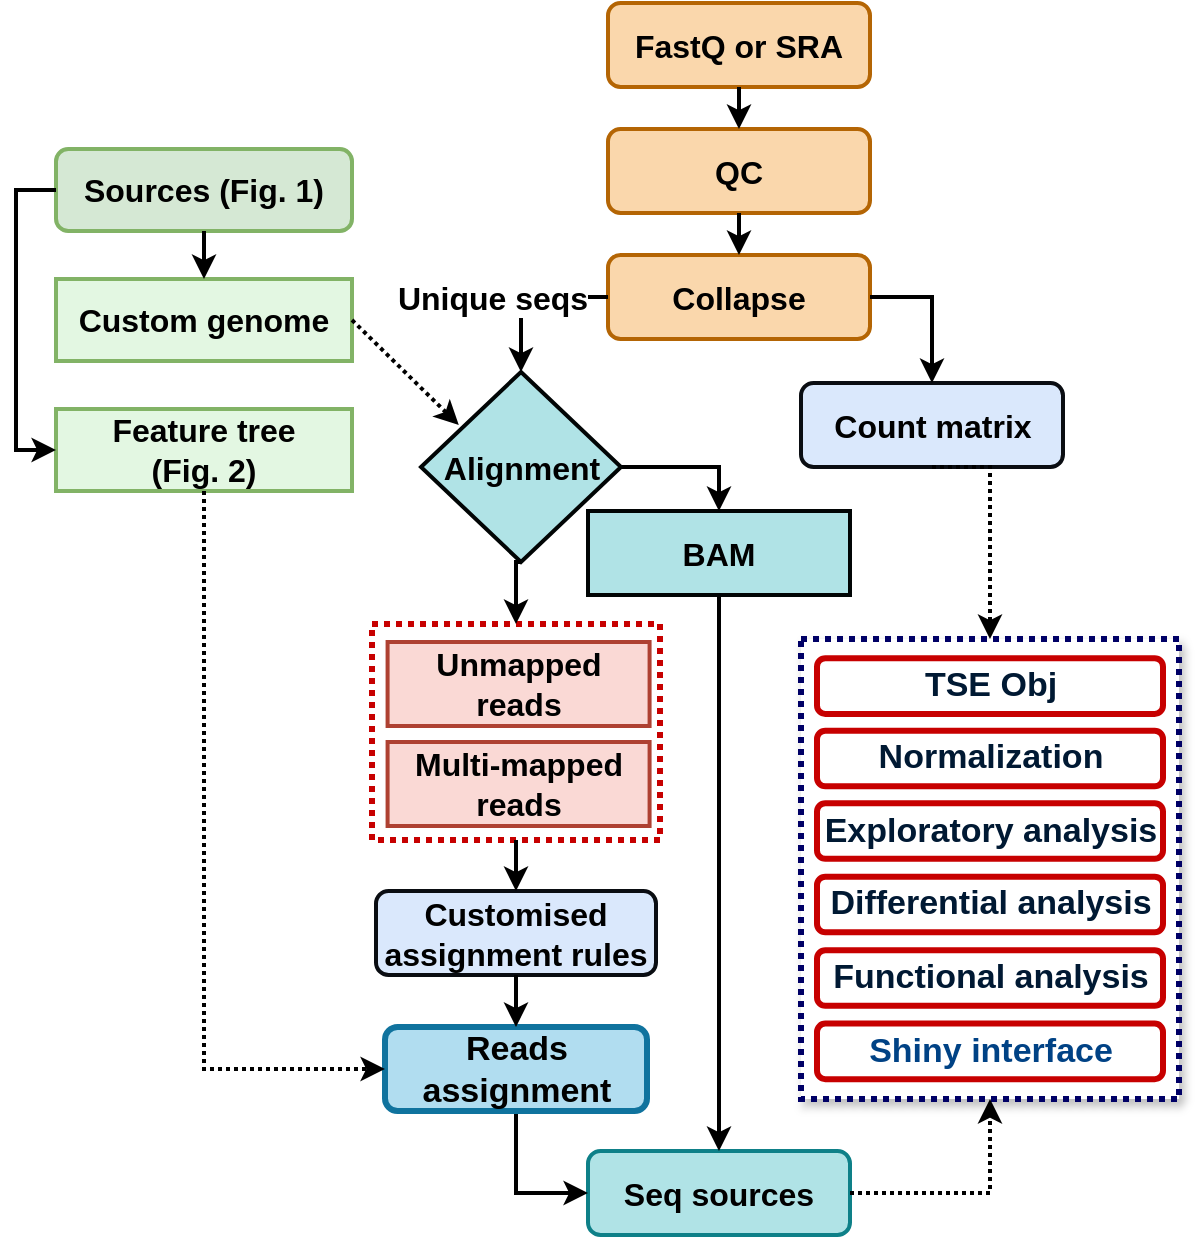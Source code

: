 <mxfile pages="1" version="11.2.1" type="device"><diagram id="doluaTPmZd_7TAQCB8ux" name="Page-1"><mxGraphModel dx="1426" dy="-175" grid="1" gridSize="10" guides="1" tooltips="1" connect="1" arrows="1" fold="1" page="1" pageScale="1" pageWidth="850" pageHeight="1100" math="0" shadow="0"><root><mxCell id="0"/><mxCell id="1" parent="0"/><mxCell id="KAGVssQB2Oc-9kTV8AUY-1" value="" style="group" vertex="1" connectable="0" parent="1"><mxGeometry x="144" y="1206.5" width="561.5" height="616" as="geometry"/></mxCell><mxCell id="KAGVssQB2Oc-9kTV8AUY-2" value="" style="group" vertex="1" connectable="0" parent="KAGVssQB2Oc-9kTV8AUY-1"><mxGeometry width="561.5" height="616" as="geometry"/></mxCell><mxCell id="KAGVssQB2Oc-9kTV8AUY-3" value="" style="group" vertex="1" connectable="0" parent="KAGVssQB2Oc-9kTV8AUY-2"><mxGeometry width="561.5" height="616" as="geometry"/></mxCell><mxCell id="KAGVssQB2Oc-9kTV8AUY-4" value="FastQ or SRA" style="rounded=1;strokeWidth=2;perimeterSpacing=0;glass=0;shadow=0;comic=0;fontFamily=Arial;fontSize=16;fontStyle=1;fillColor=#fad7ac;strokeColor=#b46504;spacing=2;whiteSpace=wrap;html=1;labelBorderColor=none;labelBackgroundColor=none;direction=east;flipH=1;flipV=1;align=center;" vertex="1" parent="KAGVssQB2Oc-9kTV8AUY-3"><mxGeometry x="276" width="131" height="42" as="geometry"/></mxCell><mxCell id="KAGVssQB2Oc-9kTV8AUY-5" value="QC" style="rounded=1;strokeWidth=2;perimeterSpacing=0;glass=0;shadow=0;comic=0;fontFamily=Arial;fontSize=16;fontStyle=1;fillColor=#fad7ac;strokeColor=#b46504;flipH=1;spacing=2;whiteSpace=wrap;html=1;labelBorderColor=none;labelBackgroundColor=none;direction=east;flipV=1;align=center;" vertex="1" parent="KAGVssQB2Oc-9kTV8AUY-3"><mxGeometry x="276" y="63" width="131" height="42" as="geometry"/></mxCell><mxCell id="KAGVssQB2Oc-9kTV8AUY-6" style="edgeStyle=orthogonalEdgeStyle;rounded=0;orthogonalLoop=1;jettySize=auto;html=1;exitX=0.5;exitY=1;exitDx=0;exitDy=0;entryX=0.5;entryY=0;entryDx=0;entryDy=0;strokeWidth=2;align=center;" edge="1" parent="KAGVssQB2Oc-9kTV8AUY-3" source="KAGVssQB2Oc-9kTV8AUY-4" target="KAGVssQB2Oc-9kTV8AUY-5"><mxGeometry relative="1" as="geometry"/></mxCell><mxCell id="KAGVssQB2Oc-9kTV8AUY-7" value="Collapse" style="rounded=1;strokeWidth=2;perimeterSpacing=0;glass=0;shadow=0;comic=0;fontFamily=Arial;fontSize=16;fontStyle=1;fillColor=#fad7ac;strokeColor=#b46504;flipH=1;spacing=2;whiteSpace=wrap;html=1;labelBorderColor=none;labelBackgroundColor=none;direction=east;flipV=1;align=center;" vertex="1" parent="KAGVssQB2Oc-9kTV8AUY-3"><mxGeometry x="276" y="126" width="131" height="42" as="geometry"/></mxCell><mxCell id="KAGVssQB2Oc-9kTV8AUY-8" style="edgeStyle=orthogonalEdgeStyle;rounded=0;orthogonalLoop=1;jettySize=auto;html=1;exitX=0.5;exitY=1;exitDx=0;exitDy=0;entryX=0.5;entryY=0;entryDx=0;entryDy=0;strokeWidth=2;align=center;" edge="1" parent="KAGVssQB2Oc-9kTV8AUY-3" source="KAGVssQB2Oc-9kTV8AUY-5" target="KAGVssQB2Oc-9kTV8AUY-7"><mxGeometry relative="1" as="geometry"/></mxCell><mxCell id="KAGVssQB2Oc-9kTV8AUY-9" value="Count matrix" style="rounded=1;strokeWidth=2;perimeterSpacing=0;glass=0;shadow=0;comic=0;fontFamily=Arial;fontSize=16;fontStyle=1;fillColor=#dae8fc;strokeColor=#0A0D12;flipH=1;spacing=2;whiteSpace=wrap;html=1;labelBorderColor=none;labelBackgroundColor=none;fontColor=#000000;direction=east;flipV=1;align=center;" vertex="1" parent="KAGVssQB2Oc-9kTV8AUY-3"><mxGeometry x="372.5" y="190" width="131" height="42" as="geometry"/></mxCell><mxCell id="KAGVssQB2Oc-9kTV8AUY-10" style="edgeStyle=orthogonalEdgeStyle;rounded=0;orthogonalLoop=1;jettySize=auto;html=1;exitX=1;exitY=0.5;exitDx=0;exitDy=0;entryX=0.5;entryY=0;entryDx=0;entryDy=0;strokeWidth=2;align=center;" edge="1" parent="KAGVssQB2Oc-9kTV8AUY-3" source="KAGVssQB2Oc-9kTV8AUY-7" target="KAGVssQB2Oc-9kTV8AUY-9"><mxGeometry relative="1" as="geometry"/></mxCell><mxCell id="KAGVssQB2Oc-9kTV8AUY-11" value="Seq sources" style="rounded=1;strokeWidth=2;perimeterSpacing=0;glass=0;shadow=0;comic=0;fontFamily=Arial;fontSize=16;fontStyle=1;fillColor=#b0e3e6;strokeColor=#0e8088;flipH=1;spacing=2;whiteSpace=wrap;html=1;labelBorderColor=none;labelBackgroundColor=none;direction=east;flipV=1;align=center;" vertex="1" parent="KAGVssQB2Oc-9kTV8AUY-3"><mxGeometry x="266" y="574" width="131" height="42" as="geometry"/></mxCell><mxCell id="KAGVssQB2Oc-9kTV8AUY-12" value="Customised assignment rules" style="rounded=1;strokeWidth=2;perimeterSpacing=0;glass=0;shadow=0;comic=0;fontFamily=Arial;fontSize=16;fontStyle=1;fillColor=#dae8fc;strokeColor=#0A0D12;flipH=1;spacing=2;whiteSpace=wrap;html=1;labelBorderColor=none;labelBackgroundColor=none;fontColor=#000000;direction=east;flipV=1;" vertex="1" parent="KAGVssQB2Oc-9kTV8AUY-3"><mxGeometry x="160" y="444" width="140" height="42" as="geometry"/></mxCell><mxCell id="KAGVssQB2Oc-9kTV8AUY-13" style="edgeStyle=orthogonalEdgeStyle;rounded=0;orthogonalLoop=1;jettySize=auto;html=1;exitX=0.5;exitY=1;exitDx=0;exitDy=0;strokeWidth=2;fontSize=16;align=center;" edge="1" parent="KAGVssQB2Oc-9kTV8AUY-3" source="KAGVssQB2Oc-9kTV8AUY-14" target="KAGVssQB2Oc-9kTV8AUY-11"><mxGeometry relative="1" as="geometry"/></mxCell><mxCell id="KAGVssQB2Oc-9kTV8AUY-14" value="BAM" style="rounded=0;whiteSpace=wrap;html=1;shadow=0;glass=0;comic=0;labelBackgroundColor=none;strokeWidth=2;fontSize=16;fontStyle=1;fillColor=#b0e3e6;strokeColor=#010505;" vertex="1" parent="KAGVssQB2Oc-9kTV8AUY-3"><mxGeometry x="266.0" y="254" width="131" height="42" as="geometry"/></mxCell><mxCell id="KAGVssQB2Oc-9kTV8AUY-15" value="Sources (Fig. 1)" style="rounded=1;strokeWidth=2;perimeterSpacing=0;glass=0;shadow=0;comic=0;fontFamily=Arial;fontSize=16;fontStyle=1;fillColor=#d5e8d4;strokeColor=#82b366;flipH=1;spacing=2;whiteSpace=wrap;html=1;labelBorderColor=none;labelBackgroundColor=none;direction=east;flipV=1;align=center;" vertex="1" parent="KAGVssQB2Oc-9kTV8AUY-3"><mxGeometry y="73" width="148" height="41" as="geometry"/></mxCell><mxCell id="KAGVssQB2Oc-9kTV8AUY-16" value="Feature tree&lt;br&gt;(Fig. 2)" style="rounded=0;whiteSpace=wrap;html=1;shadow=0;glass=0;comic=0;labelBackgroundColor=none;strokeColor=#82b366;strokeWidth=2;fontSize=16;fontStyle=1;fillColor=#E3F7E2;align=center;" vertex="1" parent="KAGVssQB2Oc-9kTV8AUY-3"><mxGeometry y="203" width="148" height="41" as="geometry"/></mxCell><mxCell id="KAGVssQB2Oc-9kTV8AUY-17" style="edgeStyle=orthogonalEdgeStyle;rounded=0;orthogonalLoop=1;jettySize=auto;html=1;exitX=0;exitY=0.5;exitDx=0;exitDy=0;entryX=0;entryY=0.5;entryDx=0;entryDy=0;strokeWidth=2;align=center;" edge="1" parent="KAGVssQB2Oc-9kTV8AUY-3" source="KAGVssQB2Oc-9kTV8AUY-15" target="KAGVssQB2Oc-9kTV8AUY-16"><mxGeometry relative="1" as="geometry"/></mxCell><mxCell id="KAGVssQB2Oc-9kTV8AUY-18" value="Custom genome" style="rounded=0;whiteSpace=wrap;html=1;shadow=0;glass=0;comic=0;labelBackgroundColor=none;strokeColor=#82b366;strokeWidth=2;fontSize=16;fontStyle=1;fillColor=#E3F7E2;align=center;" vertex="1" parent="KAGVssQB2Oc-9kTV8AUY-3"><mxGeometry y="138" width="148" height="41" as="geometry"/></mxCell><mxCell id="KAGVssQB2Oc-9kTV8AUY-19" style="edgeStyle=orthogonalEdgeStyle;rounded=0;orthogonalLoop=1;jettySize=auto;html=1;exitX=0.5;exitY=1;exitDx=0;exitDy=0;strokeWidth=2;align=center;" edge="1" parent="KAGVssQB2Oc-9kTV8AUY-3" source="KAGVssQB2Oc-9kTV8AUY-15" target="KAGVssQB2Oc-9kTV8AUY-18"><mxGeometry relative="1" as="geometry"/></mxCell><mxCell id="KAGVssQB2Oc-9kTV8AUY-20" style="edgeStyle=orthogonalEdgeStyle;rounded=0;orthogonalLoop=1;jettySize=auto;html=1;exitX=1;exitY=0.5;exitDx=0;exitDy=0;entryX=0.5;entryY=0;entryDx=0;entryDy=0;strokeWidth=2;align=center;" edge="1" parent="KAGVssQB2Oc-9kTV8AUY-3" source="KAGVssQB2Oc-9kTV8AUY-21" target="KAGVssQB2Oc-9kTV8AUY-14"><mxGeometry relative="1" as="geometry"/></mxCell><mxCell id="KAGVssQB2Oc-9kTV8AUY-21" value="&lt;b&gt;Alignment&lt;/b&gt;" style="rhombus;whiteSpace=wrap;html=1;rounded=0;shadow=0;glass=0;comic=0;labelBackgroundColor=none;strokeWidth=2;fontSize=16;fillColor=#b0e3e6;strokeColor=#010505;" vertex="1" parent="KAGVssQB2Oc-9kTV8AUY-3"><mxGeometry x="182.5" y="184.5" width="100" height="95" as="geometry"/></mxCell><mxCell id="KAGVssQB2Oc-9kTV8AUY-22" style="edgeStyle=orthogonalEdgeStyle;rounded=0;orthogonalLoop=1;jettySize=auto;html=1;exitX=0;exitY=0.5;exitDx=0;exitDy=0;entryX=0.5;entryY=0;entryDx=0;entryDy=0;strokeWidth=2;align=center;" edge="1" parent="KAGVssQB2Oc-9kTV8AUY-3" source="KAGVssQB2Oc-9kTV8AUY-7" target="KAGVssQB2Oc-9kTV8AUY-21"><mxGeometry relative="1" as="geometry"/></mxCell><mxCell id="KAGVssQB2Oc-9kTV8AUY-23" value="&lt;b&gt;&lt;font style=&quot;font-size: 16px&quot;&gt;Unique seqs&lt;/font&gt;&lt;/b&gt;" style="text;html=1;resizable=0;points=[];align=center;verticalAlign=middle;labelBackgroundColor=#FFFFFF;fontStyle=0" vertex="1" connectable="0" parent="KAGVssQB2Oc-9kTV8AUY-22"><mxGeometry x="-0.114" y="-2" relative="1" as="geometry"><mxPoint x="-22" y="2" as="offset"/></mxGeometry></mxCell><mxCell id="KAGVssQB2Oc-9kTV8AUY-24" style="edgeStyle=orthogonalEdgeStyle;rounded=0;orthogonalLoop=1;jettySize=auto;html=1;exitX=0.5;exitY=1;exitDx=0;exitDy=0;entryX=0;entryY=0.5;entryDx=0;entryDy=0;strokeWidth=2;align=center;" edge="1" parent="KAGVssQB2Oc-9kTV8AUY-3" source="KAGVssQB2Oc-9kTV8AUY-25" target="KAGVssQB2Oc-9kTV8AUY-11"><mxGeometry relative="1" as="geometry"/></mxCell><mxCell id="KAGVssQB2Oc-9kTV8AUY-25" value="Reads assignment" style="rounded=1;whiteSpace=wrap;html=1;strokeWidth=3;strokeColor=#10739e;fontSize=17;fontStyle=1;labelBackgroundColor=none;align=center;fillColor=#b1ddf0;" vertex="1" parent="KAGVssQB2Oc-9kTV8AUY-3"><mxGeometry x="164.5" y="512" width="131" height="42" as="geometry"/></mxCell><mxCell id="KAGVssQB2Oc-9kTV8AUY-26" style="edgeStyle=orthogonalEdgeStyle;rounded=0;orthogonalLoop=1;jettySize=auto;html=1;exitX=0.5;exitY=1;exitDx=0;exitDy=0;entryX=0.5;entryY=0;entryDx=0;entryDy=0;strokeWidth=2;align=center;" edge="1" parent="KAGVssQB2Oc-9kTV8AUY-3" source="KAGVssQB2Oc-9kTV8AUY-12" target="KAGVssQB2Oc-9kTV8AUY-25"><mxGeometry relative="1" as="geometry"/></mxCell><mxCell id="KAGVssQB2Oc-9kTV8AUY-27" style="edgeStyle=orthogonalEdgeStyle;rounded=0;orthogonalLoop=1;jettySize=auto;html=1;exitX=0.5;exitY=1;exitDx=0;exitDy=0;entryX=0;entryY=0.5;entryDx=0;entryDy=0;strokeWidth=2;align=center;dashed=1;dashPattern=1 1;" edge="1" parent="KAGVssQB2Oc-9kTV8AUY-3" source="KAGVssQB2Oc-9kTV8AUY-16" target="KAGVssQB2Oc-9kTV8AUY-25"><mxGeometry relative="1" as="geometry"/></mxCell><mxCell id="KAGVssQB2Oc-9kTV8AUY-28" value="" style="group" vertex="1" connectable="0" parent="KAGVssQB2Oc-9kTV8AUY-3"><mxGeometry x="158" y="310.5" width="144" height="108" as="geometry"/></mxCell><mxCell id="KAGVssQB2Oc-9kTV8AUY-29" value="" style="rounded=0;whiteSpace=wrap;html=1;dashed=1;dashPattern=1 1;strokeColor=#C70000;strokeWidth=3;align=center;" vertex="1" parent="KAGVssQB2Oc-9kTV8AUY-28"><mxGeometry width="144" height="108" as="geometry"/></mxCell><mxCell id="KAGVssQB2Oc-9kTV8AUY-30" value="Unmapped reads" style="rounded=0;whiteSpace=wrap;html=1;shadow=0;glass=0;comic=0;labelBackgroundColor=none;strokeWidth=2;fontSize=16;fontStyle=1;fillColor=#fad9d5;strokeColor=#ae4132;" vertex="1" parent="KAGVssQB2Oc-9kTV8AUY-28"><mxGeometry x="7.79" y="9" width="131" height="42" as="geometry"/></mxCell><mxCell id="KAGVssQB2Oc-9kTV8AUY-31" value="Multi-mapped reads" style="rounded=0;whiteSpace=wrap;html=1;shadow=0;glass=0;comic=0;labelBackgroundColor=none;strokeWidth=2;fontSize=16;fontStyle=1;fillColor=#fad9d5;strokeColor=#ae4132;" vertex="1" parent="KAGVssQB2Oc-9kTV8AUY-28"><mxGeometry x="7.79" y="59" width="131" height="42" as="geometry"/></mxCell><mxCell id="KAGVssQB2Oc-9kTV8AUY-32" style="edgeStyle=orthogonalEdgeStyle;rounded=0;orthogonalLoop=1;jettySize=auto;html=1;exitX=0.5;exitY=1;exitDx=0;exitDy=0;entryX=0.5;entryY=0;entryDx=0;entryDy=0;strokeWidth=2;align=center;" edge="1" parent="KAGVssQB2Oc-9kTV8AUY-3" source="KAGVssQB2Oc-9kTV8AUY-21" target="KAGVssQB2Oc-9kTV8AUY-29"><mxGeometry relative="1" as="geometry"/></mxCell><mxCell id="KAGVssQB2Oc-9kTV8AUY-33" style="edgeStyle=orthogonalEdgeStyle;rounded=0;orthogonalLoop=1;jettySize=auto;html=1;exitX=0.5;exitY=1;exitDx=0;exitDy=0;entryX=0.5;entryY=0;entryDx=0;entryDy=0;strokeWidth=2;align=center;" edge="1" parent="KAGVssQB2Oc-9kTV8AUY-3" source="KAGVssQB2Oc-9kTV8AUY-29" target="KAGVssQB2Oc-9kTV8AUY-12"><mxGeometry relative="1" as="geometry"/></mxCell><mxCell id="KAGVssQB2Oc-9kTV8AUY-34" value="" style="endArrow=classic;html=1;strokeWidth=2;align=center;exitX=1;exitY=0.5;exitDx=0;exitDy=0;entryX=0.189;entryY=0.279;entryDx=0;entryDy=0;entryPerimeter=0;dashed=1;dashPattern=1 1;" edge="1" parent="KAGVssQB2Oc-9kTV8AUY-3" source="KAGVssQB2Oc-9kTV8AUY-18" target="KAGVssQB2Oc-9kTV8AUY-21"><mxGeometry width="50" height="50" relative="1" as="geometry"><mxPoint x="126" y="394" as="sourcePoint"/><mxPoint x="116" y="444" as="targetPoint"/></mxGeometry></mxCell><mxCell id="KAGVssQB2Oc-9kTV8AUY-35" value="" style="group" vertex="1" connectable="0" parent="KAGVssQB2Oc-9kTV8AUY-3"><mxGeometry x="372.5" y="318" width="189" height="230" as="geometry"/></mxCell><mxCell id="KAGVssQB2Oc-9kTV8AUY-36" value="" style="rounded=0;whiteSpace=wrap;html=1;dashed=1;dashPattern=1 1;labelBackgroundColor=#FFFFFF;strokeColor=#000066;strokeWidth=3;align=center;glass=0;shadow=1;" vertex="1" parent="KAGVssQB2Oc-9kTV8AUY-35"><mxGeometry width="189" height="230" as="geometry"/></mxCell><mxCell id="KAGVssQB2Oc-9kTV8AUY-37" value="TSE Obj" style="rounded=1;whiteSpace=wrap;html=1;strokeWidth=3;strokeColor=#C70000;fontSize=17;fontStyle=1;labelBackgroundColor=none;fontColor=#001933;align=center;" vertex="1" parent="KAGVssQB2Oc-9kTV8AUY-35"><mxGeometry x="8" y="9.652" width="173" height="27.793" as="geometry"/></mxCell><mxCell id="KAGVssQB2Oc-9kTV8AUY-38" value="Normalization" style="rounded=1;whiteSpace=wrap;html=1;strokeWidth=3;strokeColor=#C70000;fontSize=17;fontStyle=1;labelBackgroundColor=none;fontColor=#001933;align=center;" vertex="1" parent="KAGVssQB2Oc-9kTV8AUY-35"><mxGeometry x="8" y="45.881" width="173" height="27.793" as="geometry"/></mxCell><mxCell id="KAGVssQB2Oc-9kTV8AUY-39" value="Exploratory analysis" style="rounded=1;whiteSpace=wrap;html=1;strokeWidth=3;strokeColor=#C70000;fontSize=17;fontStyle=1;labelBackgroundColor=none;fontColor=#001933;align=center;" vertex="1" parent="KAGVssQB2Oc-9kTV8AUY-35"><mxGeometry x="8" y="82.111" width="173" height="27.793" as="geometry"/></mxCell><mxCell id="KAGVssQB2Oc-9kTV8AUY-40" value="Differential analysis" style="rounded=1;whiteSpace=wrap;html=1;strokeWidth=3;strokeColor=#C70000;fontSize=17;fontStyle=1;labelBackgroundColor=none;fontColor=#001933;align=center;" vertex="1" parent="KAGVssQB2Oc-9kTV8AUY-35"><mxGeometry x="8" y="118.837" width="173" height="27.793" as="geometry"/></mxCell><mxCell id="KAGVssQB2Oc-9kTV8AUY-41" value="Functional analysis" style="rounded=1;whiteSpace=wrap;html=1;strokeWidth=3;strokeColor=#C70000;fontSize=17;fontStyle=1;labelBackgroundColor=none;fontColor=#001933;align=center;" vertex="1" parent="KAGVssQB2Oc-9kTV8AUY-35"><mxGeometry x="8" y="155.563" width="173" height="27.793" as="geometry"/></mxCell><mxCell id="KAGVssQB2Oc-9kTV8AUY-42" value="&lt;font color=&quot;#004285&quot; style=&quot;font-size: 17px&quot;&gt;Shiny interface&lt;/font&gt;" style="rounded=1;whiteSpace=wrap;html=1;strokeWidth=3;strokeColor=#C70000;fontSize=17;fontStyle=1;labelBackgroundColor=none;fontColor=#001933;align=center;" vertex="1" parent="KAGVssQB2Oc-9kTV8AUY-35"><mxGeometry x="8" y="192.289" width="173" height="27.793" as="geometry"/></mxCell><mxCell id="KAGVssQB2Oc-9kTV8AUY-43" style="edgeStyle=orthogonalEdgeStyle;rounded=0;orthogonalLoop=1;jettySize=auto;html=1;exitX=0.5;exitY=1;exitDx=0;exitDy=0;entryX=0.5;entryY=0;entryDx=0;entryDy=0;strokeWidth=2;align=center;dashed=1;dashPattern=1 1;" edge="1" parent="KAGVssQB2Oc-9kTV8AUY-3" source="KAGVssQB2Oc-9kTV8AUY-9" target="KAGVssQB2Oc-9kTV8AUY-36"><mxGeometry relative="1" as="geometry"><Array as="points"><mxPoint x="467" y="232"/></Array></mxGeometry></mxCell><mxCell id="KAGVssQB2Oc-9kTV8AUY-44" style="edgeStyle=orthogonalEdgeStyle;rounded=0;orthogonalLoop=1;jettySize=auto;html=1;exitX=1;exitY=0.5;exitDx=0;exitDy=0;entryX=0.5;entryY=1;entryDx=0;entryDy=0;strokeWidth=2;align=center;dashed=1;dashPattern=1 1;" edge="1" parent="KAGVssQB2Oc-9kTV8AUY-3" source="KAGVssQB2Oc-9kTV8AUY-11" target="KAGVssQB2Oc-9kTV8AUY-36"><mxGeometry relative="1" as="geometry"/></mxCell></root></mxGraphModel></diagram></mxfile>